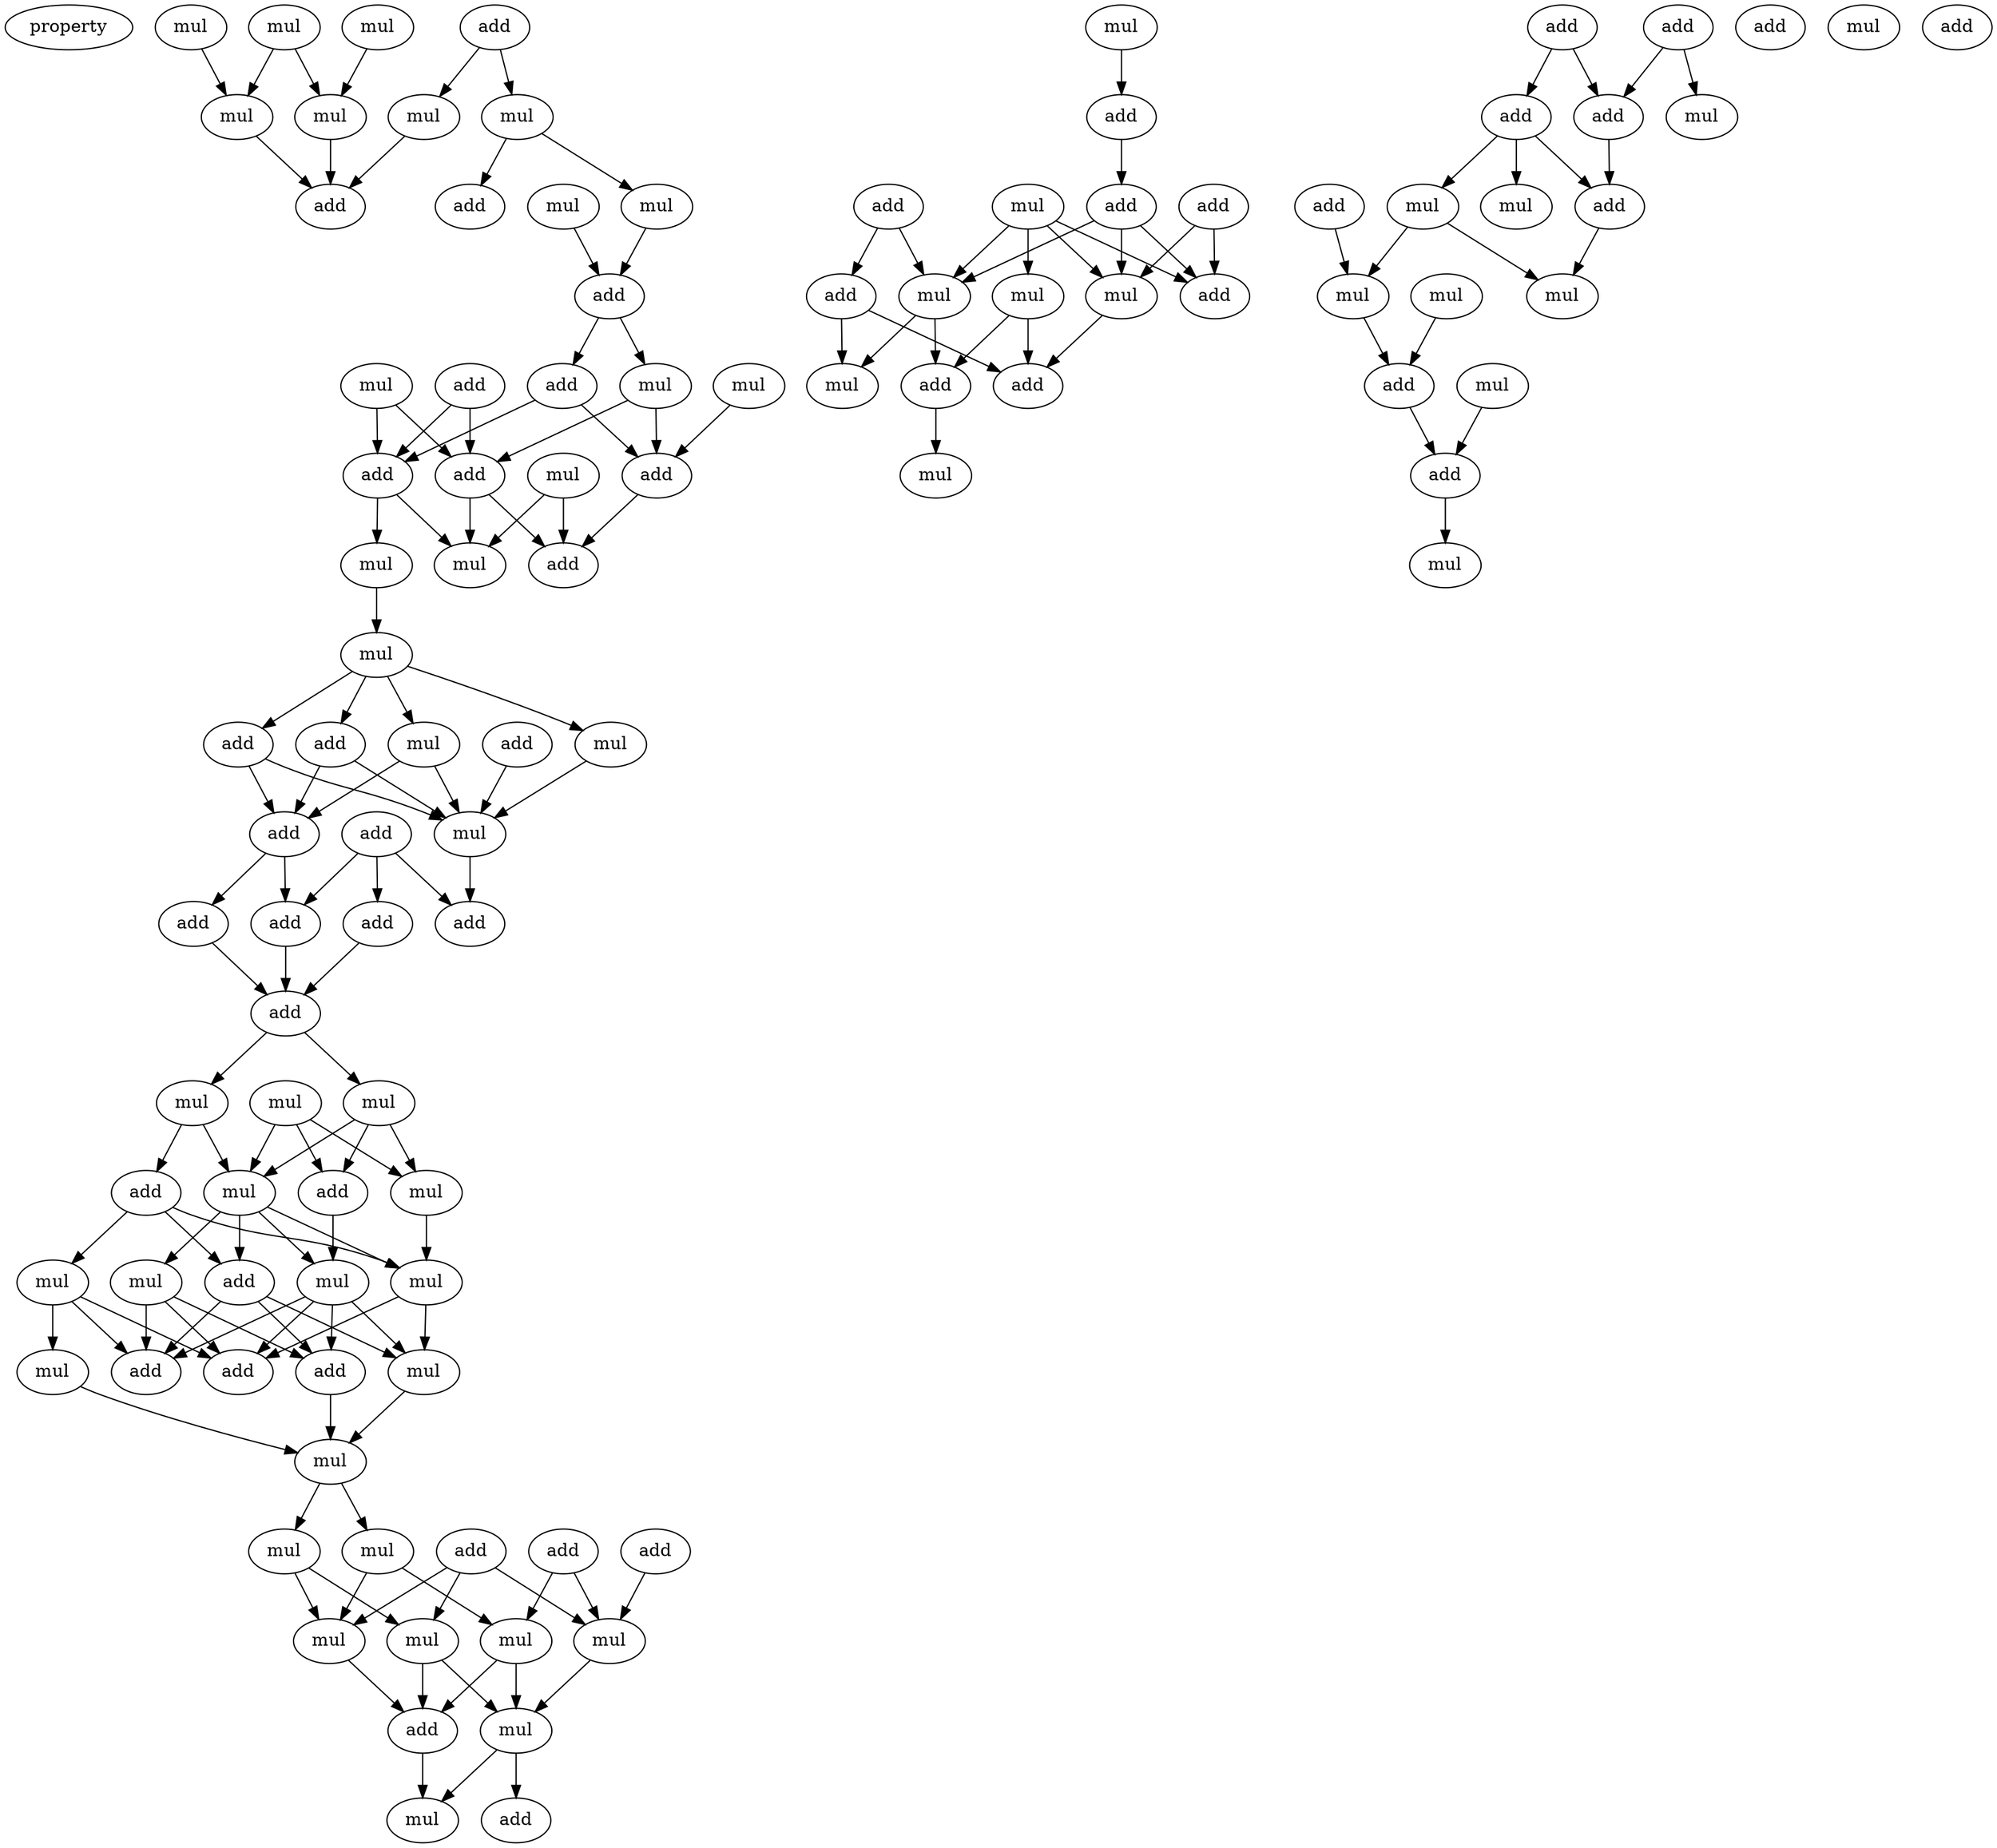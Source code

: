 digraph {
    node [fontcolor=black]
    property [mul=2,lf=1.9]
    0 [ label = add ];
    1 [ label = mul ];
    2 [ label = mul ];
    3 [ label = mul ];
    4 [ label = mul ];
    5 [ label = mul ];
    6 [ label = mul ];
    7 [ label = mul ];
    8 [ label = add ];
    9 [ label = mul ];
    10 [ label = add ];
    11 [ label = mul ];
    12 [ label = add ];
    13 [ label = mul ];
    14 [ label = mul ];
    15 [ label = add ];
    16 [ label = add ];
    17 [ label = mul ];
    18 [ label = add ];
    19 [ label = mul ];
    20 [ label = add ];
    21 [ label = add ];
    22 [ label = mul ];
    23 [ label = mul ];
    24 [ label = add ];
    25 [ label = mul ];
    26 [ label = mul ];
    27 [ label = add ];
    28 [ label = mul ];
    29 [ label = add ];
    30 [ label = add ];
    31 [ label = add ];
    32 [ label = add ];
    33 [ label = mul ];
    34 [ label = add ];
    35 [ label = add ];
    36 [ label = add ];
    37 [ label = add ];
    38 [ label = add ];
    39 [ label = mul ];
    40 [ label = mul ];
    41 [ label = mul ];
    42 [ label = mul ];
    43 [ label = add ];
    44 [ label = add ];
    45 [ label = mul ];
    46 [ label = mul ];
    47 [ label = mul ];
    48 [ label = mul ];
    49 [ label = mul ];
    50 [ label = add ];
    51 [ label = mul ];
    52 [ label = add ];
    53 [ label = add ];
    54 [ label = mul ];
    55 [ label = add ];
    56 [ label = mul ];
    57 [ label = mul ];
    58 [ label = mul ];
    59 [ label = add ];
    60 [ label = add ];
    61 [ label = add ];
    62 [ label = mul ];
    63 [ label = mul ];
    64 [ label = mul ];
    65 [ label = mul ];
    66 [ label = add ];
    67 [ label = mul ];
    68 [ label = add ];
    69 [ label = mul ];
    70 [ label = mul ];
    71 [ label = add ];
    72 [ label = add ];
    73 [ label = mul ];
    74 [ label = add ];
    75 [ label = add ];
    76 [ label = add ];
    77 [ label = mul ];
    78 [ label = add ];
    79 [ label = mul ];
    80 [ label = mul ];
    81 [ label = mul ];
    82 [ label = add ];
    83 [ label = add ];
    84 [ label = mul ];
    85 [ label = add ];
    86 [ label = add ];
    87 [ label = mul ];
    88 [ label = add ];
    89 [ label = add ];
    90 [ label = add ];
    91 [ label = mul ];
    92 [ label = add ];
    93 [ label = mul ];
    94 [ label = mul ];
    95 [ label = mul ];
    96 [ label = mul ];
    97 [ label = add ];
    98 [ label = add ];
    99 [ label = mul ];
    100 [ label = add ];
    101 [ label = mul ];
    102 [ label = mul ];
    103 [ label = add ];
    0 -> 5 [ name = 0 ];
    0 -> 6 [ name = 1 ];
    1 -> 4 [ name = 2 ];
    1 -> 7 [ name = 3 ];
    2 -> 4 [ name = 4 ];
    3 -> 7 [ name = 5 ];
    4 -> 10 [ name = 6 ];
    5 -> 10 [ name = 7 ];
    6 -> 8 [ name = 8 ];
    6 -> 11 [ name = 9 ];
    7 -> 10 [ name = 10 ];
    9 -> 12 [ name = 11 ];
    11 -> 12 [ name = 12 ];
    12 -> 14 [ name = 13 ];
    12 -> 15 [ name = 14 ];
    13 -> 18 [ name = 15 ];
    13 -> 20 [ name = 16 ];
    14 -> 20 [ name = 17 ];
    14 -> 21 [ name = 18 ];
    15 -> 18 [ name = 19 ];
    15 -> 21 [ name = 20 ];
    16 -> 18 [ name = 21 ];
    16 -> 20 [ name = 22 ];
    17 -> 21 [ name = 23 ];
    18 -> 22 [ name = 24 ];
    18 -> 23 [ name = 25 ];
    19 -> 23 [ name = 26 ];
    19 -> 24 [ name = 27 ];
    20 -> 23 [ name = 28 ];
    20 -> 24 [ name = 29 ];
    21 -> 24 [ name = 30 ];
    22 -> 25 [ name = 31 ];
    25 -> 26 [ name = 32 ];
    25 -> 27 [ name = 33 ];
    25 -> 28 [ name = 34 ];
    25 -> 29 [ name = 35 ];
    26 -> 32 [ name = 36 ];
    26 -> 33 [ name = 37 ];
    27 -> 32 [ name = 38 ];
    27 -> 33 [ name = 39 ];
    28 -> 33 [ name = 40 ];
    29 -> 32 [ name = 41 ];
    29 -> 33 [ name = 42 ];
    30 -> 33 [ name = 43 ];
    31 -> 35 [ name = 44 ];
    31 -> 36 [ name = 45 ];
    31 -> 37 [ name = 46 ];
    32 -> 34 [ name = 47 ];
    32 -> 36 [ name = 48 ];
    33 -> 35 [ name = 49 ];
    34 -> 38 [ name = 50 ];
    36 -> 38 [ name = 51 ];
    37 -> 38 [ name = 52 ];
    38 -> 39 [ name = 53 ];
    38 -> 41 [ name = 54 ];
    39 -> 42 [ name = 55 ];
    39 -> 43 [ name = 56 ];
    40 -> 42 [ name = 57 ];
    40 -> 44 [ name = 58 ];
    40 -> 45 [ name = 59 ];
    41 -> 42 [ name = 60 ];
    41 -> 44 [ name = 61 ];
    41 -> 45 [ name = 62 ];
    42 -> 47 [ name = 63 ];
    42 -> 48 [ name = 64 ];
    42 -> 49 [ name = 65 ];
    42 -> 50 [ name = 66 ];
    43 -> 46 [ name = 67 ];
    43 -> 48 [ name = 68 ];
    43 -> 50 [ name = 69 ];
    44 -> 47 [ name = 70 ];
    45 -> 48 [ name = 71 ];
    46 -> 52 [ name = 72 ];
    46 -> 54 [ name = 73 ];
    46 -> 55 [ name = 74 ];
    47 -> 51 [ name = 75 ];
    47 -> 52 [ name = 76 ];
    47 -> 53 [ name = 77 ];
    47 -> 55 [ name = 78 ];
    48 -> 51 [ name = 79 ];
    48 -> 55 [ name = 80 ];
    49 -> 52 [ name = 81 ];
    49 -> 53 [ name = 82 ];
    49 -> 55 [ name = 83 ];
    50 -> 51 [ name = 84 ];
    50 -> 52 [ name = 85 ];
    50 -> 53 [ name = 86 ];
    51 -> 56 [ name = 87 ];
    53 -> 56 [ name = 88 ];
    54 -> 56 [ name = 89 ];
    56 -> 57 [ name = 90 ];
    56 -> 58 [ name = 91 ];
    57 -> 62 [ name = 92 ];
    57 -> 63 [ name = 93 ];
    58 -> 63 [ name = 94 ];
    58 -> 65 [ name = 95 ];
    59 -> 63 [ name = 96 ];
    59 -> 64 [ name = 97 ];
    59 -> 65 [ name = 98 ];
    60 -> 62 [ name = 99 ];
    60 -> 64 [ name = 100 ];
    61 -> 64 [ name = 101 ];
    62 -> 66 [ name = 102 ];
    62 -> 67 [ name = 103 ];
    63 -> 66 [ name = 104 ];
    64 -> 67 [ name = 105 ];
    65 -> 66 [ name = 106 ];
    65 -> 67 [ name = 107 ];
    66 -> 70 [ name = 108 ];
    67 -> 68 [ name = 109 ];
    67 -> 70 [ name = 110 ];
    69 -> 71 [ name = 111 ];
    71 -> 74 [ name = 112 ];
    72 -> 76 [ name = 113 ];
    72 -> 79 [ name = 114 ];
    73 -> 77 [ name = 115 ];
    73 -> 78 [ name = 116 ];
    73 -> 79 [ name = 117 ];
    73 -> 80 [ name = 118 ];
    74 -> 77 [ name = 119 ];
    74 -> 78 [ name = 120 ];
    74 -> 79 [ name = 121 ];
    75 -> 77 [ name = 122 ];
    75 -> 78 [ name = 123 ];
    76 -> 81 [ name = 124 ];
    76 -> 83 [ name = 125 ];
    77 -> 83 [ name = 126 ];
    79 -> 81 [ name = 127 ];
    79 -> 82 [ name = 128 ];
    80 -> 82 [ name = 129 ];
    80 -> 83 [ name = 130 ];
    82 -> 84 [ name = 131 ];
    85 -> 88 [ name = 132 ];
    85 -> 89 [ name = 133 ];
    86 -> 87 [ name = 134 ];
    86 -> 89 [ name = 135 ];
    88 -> 91 [ name = 136 ];
    88 -> 92 [ name = 137 ];
    88 -> 93 [ name = 138 ];
    89 -> 92 [ name = 139 ];
    90 -> 94 [ name = 140 ];
    91 -> 94 [ name = 141 ];
    91 -> 96 [ name = 142 ];
    92 -> 96 [ name = 143 ];
    94 -> 97 [ name = 144 ];
    95 -> 97 [ name = 145 ];
    97 -> 100 [ name = 146 ];
    99 -> 100 [ name = 147 ];
    100 -> 101 [ name = 148 ];
}
